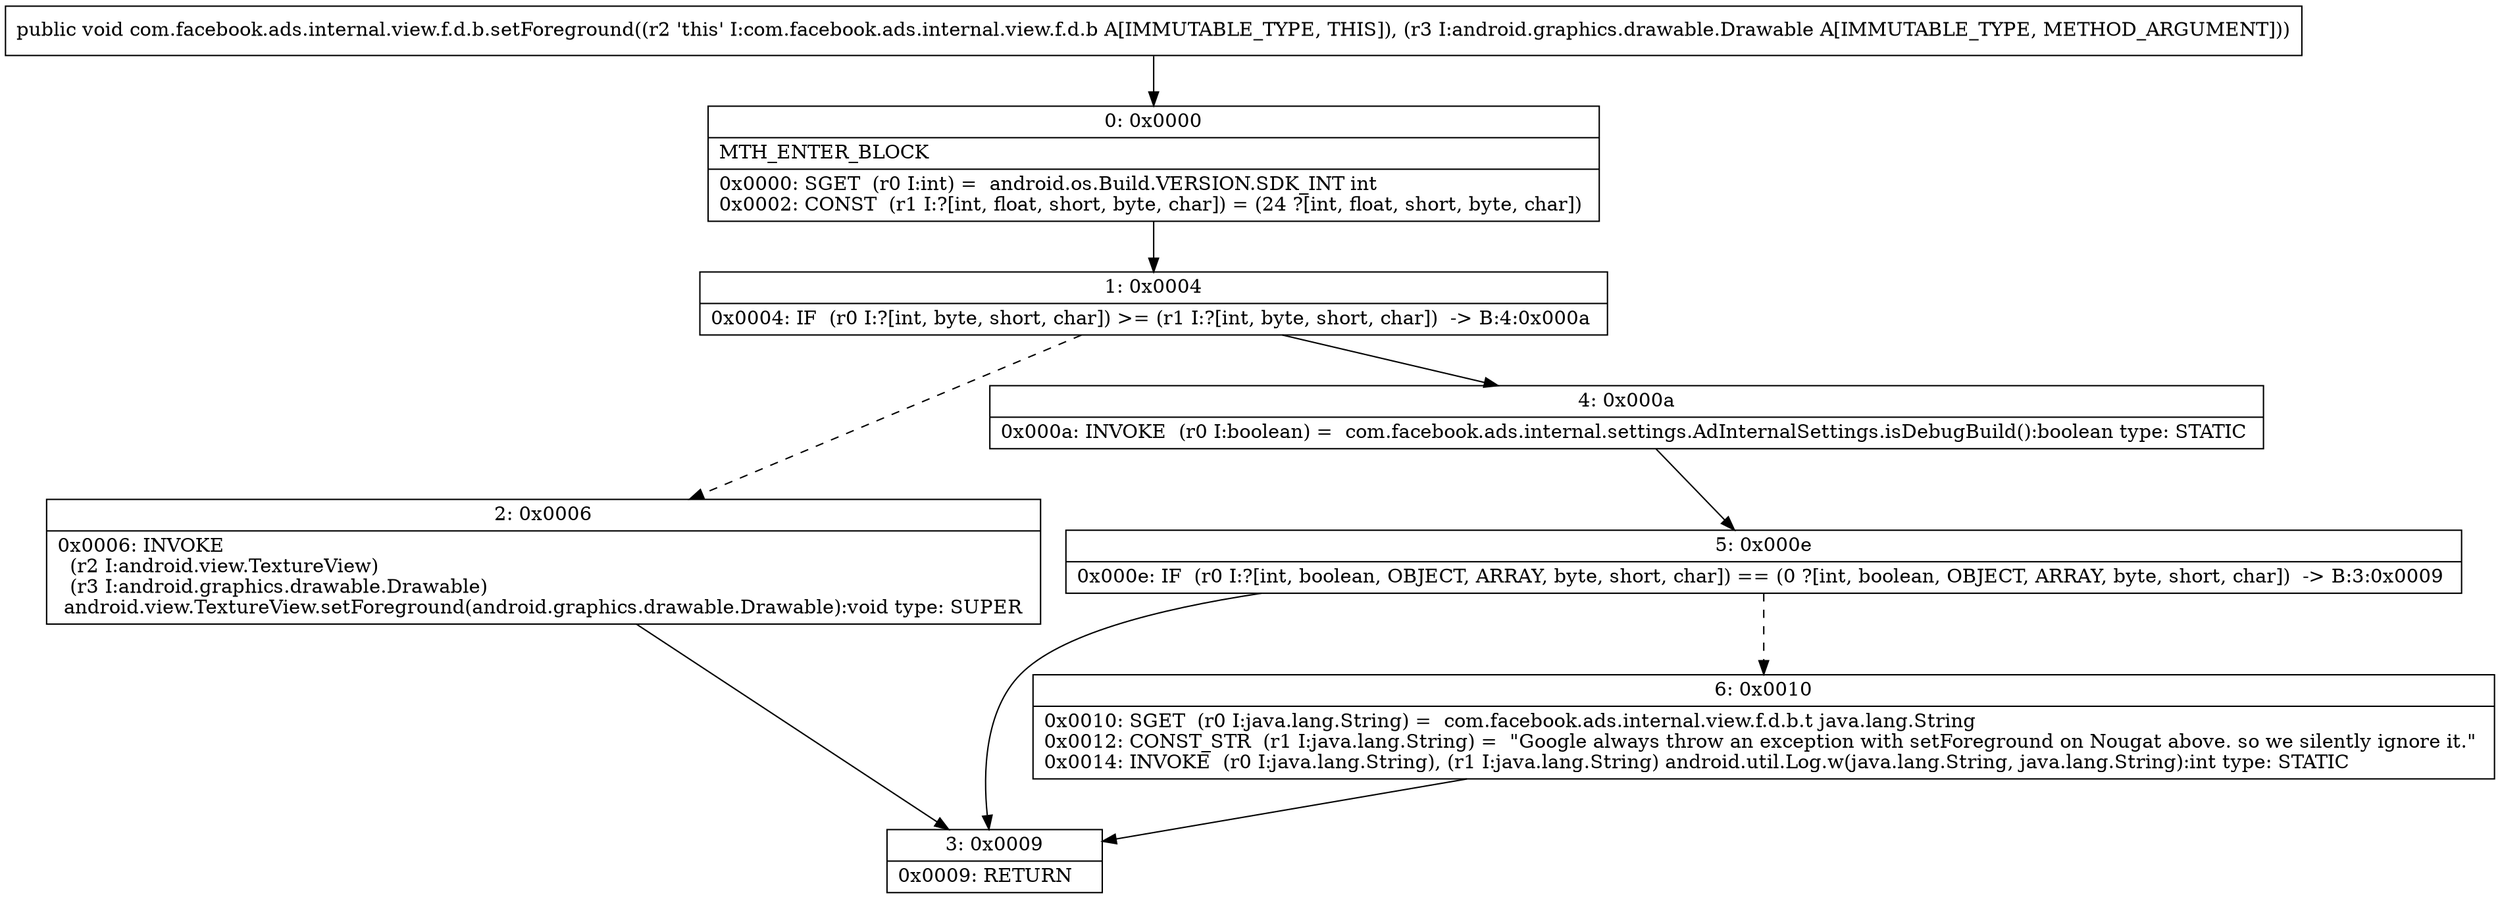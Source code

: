 digraph "CFG forcom.facebook.ads.internal.view.f.d.b.setForeground(Landroid\/graphics\/drawable\/Drawable;)V" {
Node_0 [shape=record,label="{0\:\ 0x0000|MTH_ENTER_BLOCK\l|0x0000: SGET  (r0 I:int) =  android.os.Build.VERSION.SDK_INT int \l0x0002: CONST  (r1 I:?[int, float, short, byte, char]) = (24 ?[int, float, short, byte, char]) \l}"];
Node_1 [shape=record,label="{1\:\ 0x0004|0x0004: IF  (r0 I:?[int, byte, short, char]) \>= (r1 I:?[int, byte, short, char])  \-\> B:4:0x000a \l}"];
Node_2 [shape=record,label="{2\:\ 0x0006|0x0006: INVOKE  \l  (r2 I:android.view.TextureView)\l  (r3 I:android.graphics.drawable.Drawable)\l android.view.TextureView.setForeground(android.graphics.drawable.Drawable):void type: SUPER \l}"];
Node_3 [shape=record,label="{3\:\ 0x0009|0x0009: RETURN   \l}"];
Node_4 [shape=record,label="{4\:\ 0x000a|0x000a: INVOKE  (r0 I:boolean) =  com.facebook.ads.internal.settings.AdInternalSettings.isDebugBuild():boolean type: STATIC \l}"];
Node_5 [shape=record,label="{5\:\ 0x000e|0x000e: IF  (r0 I:?[int, boolean, OBJECT, ARRAY, byte, short, char]) == (0 ?[int, boolean, OBJECT, ARRAY, byte, short, char])  \-\> B:3:0x0009 \l}"];
Node_6 [shape=record,label="{6\:\ 0x0010|0x0010: SGET  (r0 I:java.lang.String) =  com.facebook.ads.internal.view.f.d.b.t java.lang.String \l0x0012: CONST_STR  (r1 I:java.lang.String) =  \"Google always throw an exception with setForeground on Nougat above. so we silently ignore it.\" \l0x0014: INVOKE  (r0 I:java.lang.String), (r1 I:java.lang.String) android.util.Log.w(java.lang.String, java.lang.String):int type: STATIC \l}"];
MethodNode[shape=record,label="{public void com.facebook.ads.internal.view.f.d.b.setForeground((r2 'this' I:com.facebook.ads.internal.view.f.d.b A[IMMUTABLE_TYPE, THIS]), (r3 I:android.graphics.drawable.Drawable A[IMMUTABLE_TYPE, METHOD_ARGUMENT])) }"];
MethodNode -> Node_0;
Node_0 -> Node_1;
Node_1 -> Node_2[style=dashed];
Node_1 -> Node_4;
Node_2 -> Node_3;
Node_4 -> Node_5;
Node_5 -> Node_3;
Node_5 -> Node_6[style=dashed];
Node_6 -> Node_3;
}


